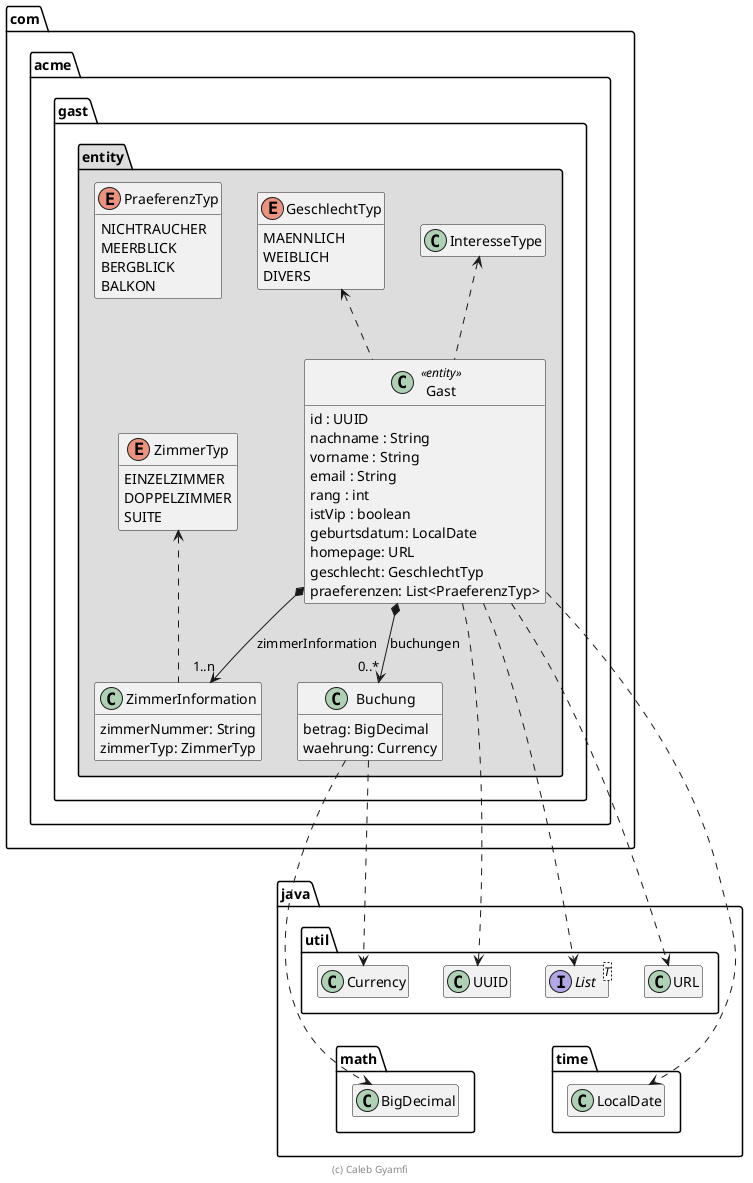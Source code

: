 @startuml Gast

skinparam classAttributeIconSize 0
' skinparam monochrome true

package java {
    package util {
        class UUID
        interface List<T>
        class URL
        class Currency
    }

    package math {
        class BigDecimal
    }

    package time {
        class LocalDate
    }

    BigDecimal .up[hidden].> UUID
    UUID .[hidden].> LocalDate
}

package com.acme.gast.entity #DDDDDD {
    class Buchung {
        betrag: BigDecimal
        waehrung: Currency
    }

    class ZimmerInformation {
        zimmerNummer: String
        zimmerTyp: ZimmerTyp
    }

    enum GeschlechtTyp {
        MAENNLICH
        WEIBLICH
        DIVERS
    }

    enum ZimmerTyp {
        EINZELZIMMER
        DOPPELZIMMER
        SUITE
    }

    enum PraeferenzTyp {
        NICHTRAUCHER
        MEERBLICK
        BERGBLICK
        BALKON
    }

    class Gast << entity >> {
        id : UUID
        nachname : String
        vorname : String
        email : String
        rang : int
        istVip : boolean
        geburtsdatum: LocalDate
        homepage: URL
        geschlecht: GeschlechtTyp
        praeferenzen: List<PraeferenzTyp>
    }

    Gast *--> "0..*" Buchung : buchungen
    Gast *--> "1..n" ZimmerInformation : zimmerInformation
    Gast .up.> GeschlechtTyp
    Gast .up.> InteresseType

    Gast ..> UUID
    Gast ..> LocalDate
    Gast ..> List
    Gast ..> URL

    ZimmerInformation .up.> ZimmerTyp

    Buchung ..> Currency
    Buchung ..> BigDecimal
}

hide empty members

footer (c) Caleb Gyamfi

@enduml

